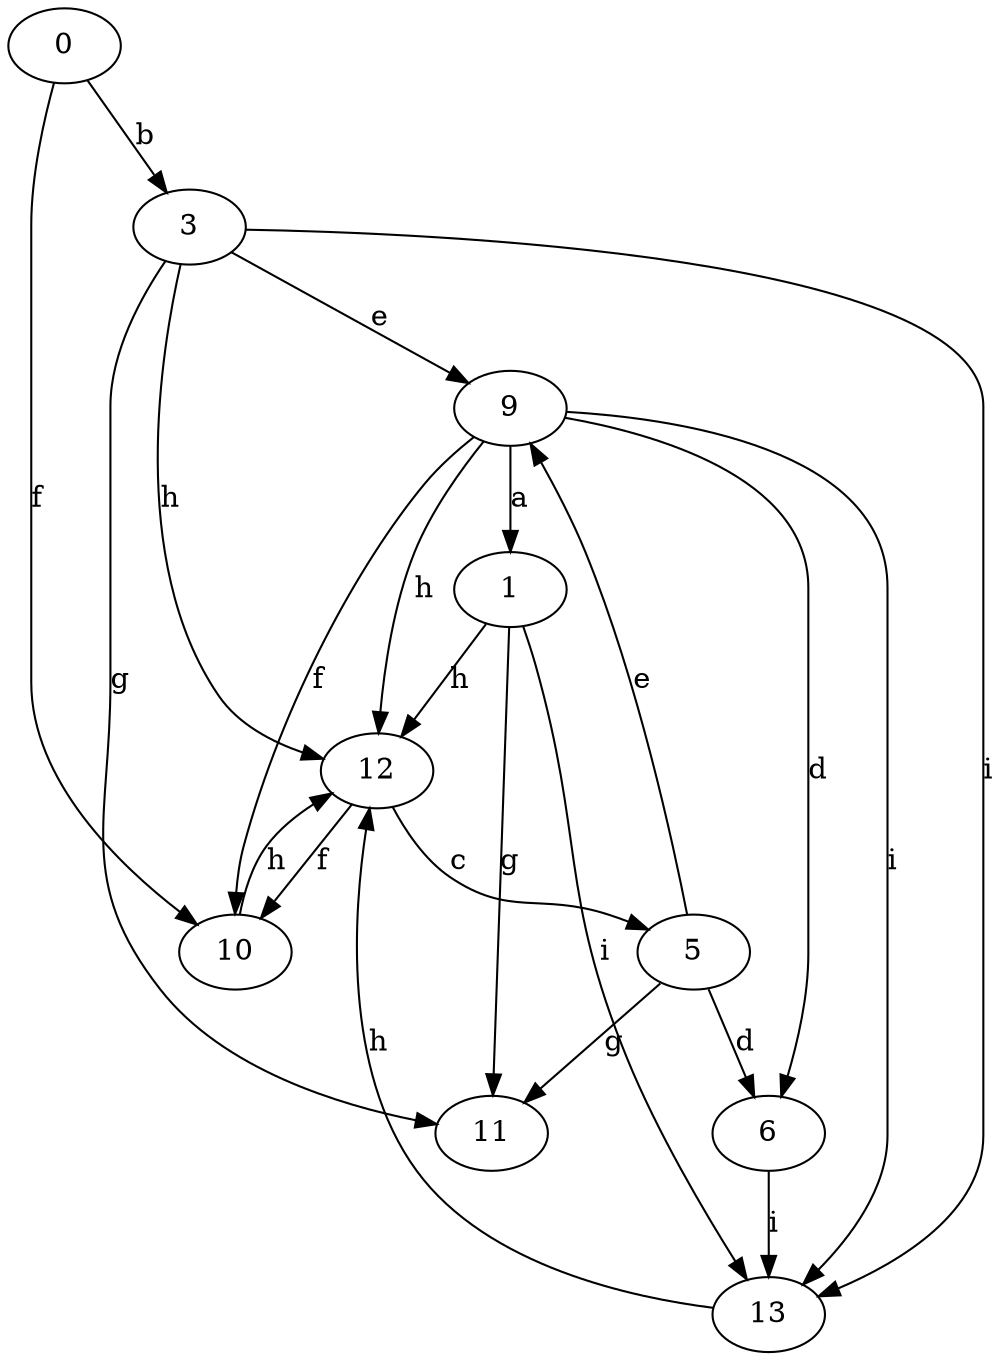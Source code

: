 strict digraph  {
0;
1;
3;
5;
6;
9;
10;
11;
12;
13;
0 -> 3  [label=b];
0 -> 10  [label=f];
1 -> 11  [label=g];
1 -> 12  [label=h];
1 -> 13  [label=i];
3 -> 9  [label=e];
3 -> 11  [label=g];
3 -> 12  [label=h];
3 -> 13  [label=i];
5 -> 6  [label=d];
5 -> 9  [label=e];
5 -> 11  [label=g];
6 -> 13  [label=i];
9 -> 1  [label=a];
9 -> 6  [label=d];
9 -> 10  [label=f];
9 -> 12  [label=h];
9 -> 13  [label=i];
10 -> 12  [label=h];
12 -> 5  [label=c];
12 -> 10  [label=f];
13 -> 12  [label=h];
}
